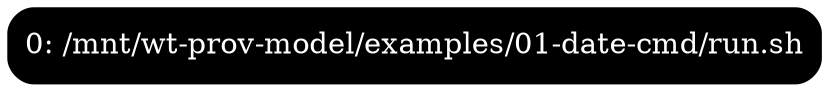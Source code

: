 digraph G {
    rankdir=LR;

    /* programs */
    node [shape=box fontcolor=white fillcolor=black style="filled,rounded"];
    run0 [label="0: /mnt/wt-prov-model/examples/01-date-cmd/run.sh"];

    node [shape=ellipse fontcolor="#131C39" fillcolor="#C9D2ED"];

    /* other files */

}
